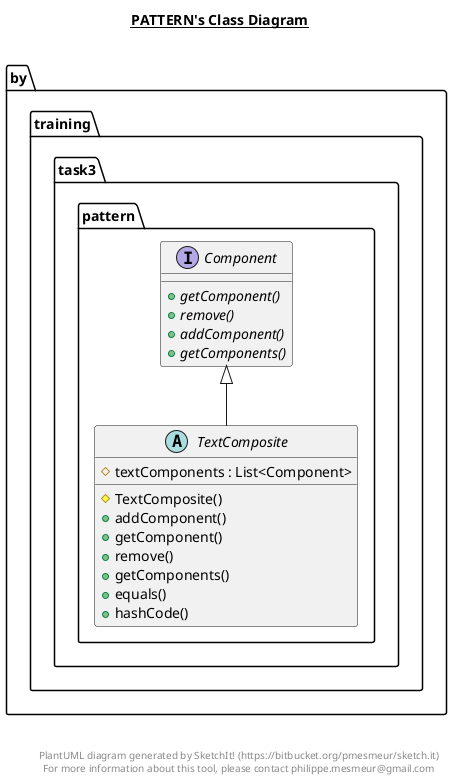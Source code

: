 @startuml

title __PATTERN's Class Diagram__\n

  package by.training.task3.pattern {
    interface Component {
        {abstract} + getComponent()
        {abstract} + remove()
        {abstract} + addComponent()
        {abstract} + getComponents()
    }
  }
  

  package by.training.task3.pattern {
    abstract class TextComposite {
        # textComponents : List<Component>
        # TextComposite()
        + addComponent()
        + getComponent()
        + remove()
        + getComponents()
        + equals()
        + hashCode()
    }
  }
  

  TextComposite -up-|> Component


right footer


PlantUML diagram generated by SketchIt! (https://bitbucket.org/pmesmeur/sketch.it)
For more information about this tool, please contact philippe.mesmeur@gmail.com
endfooter

@enduml

